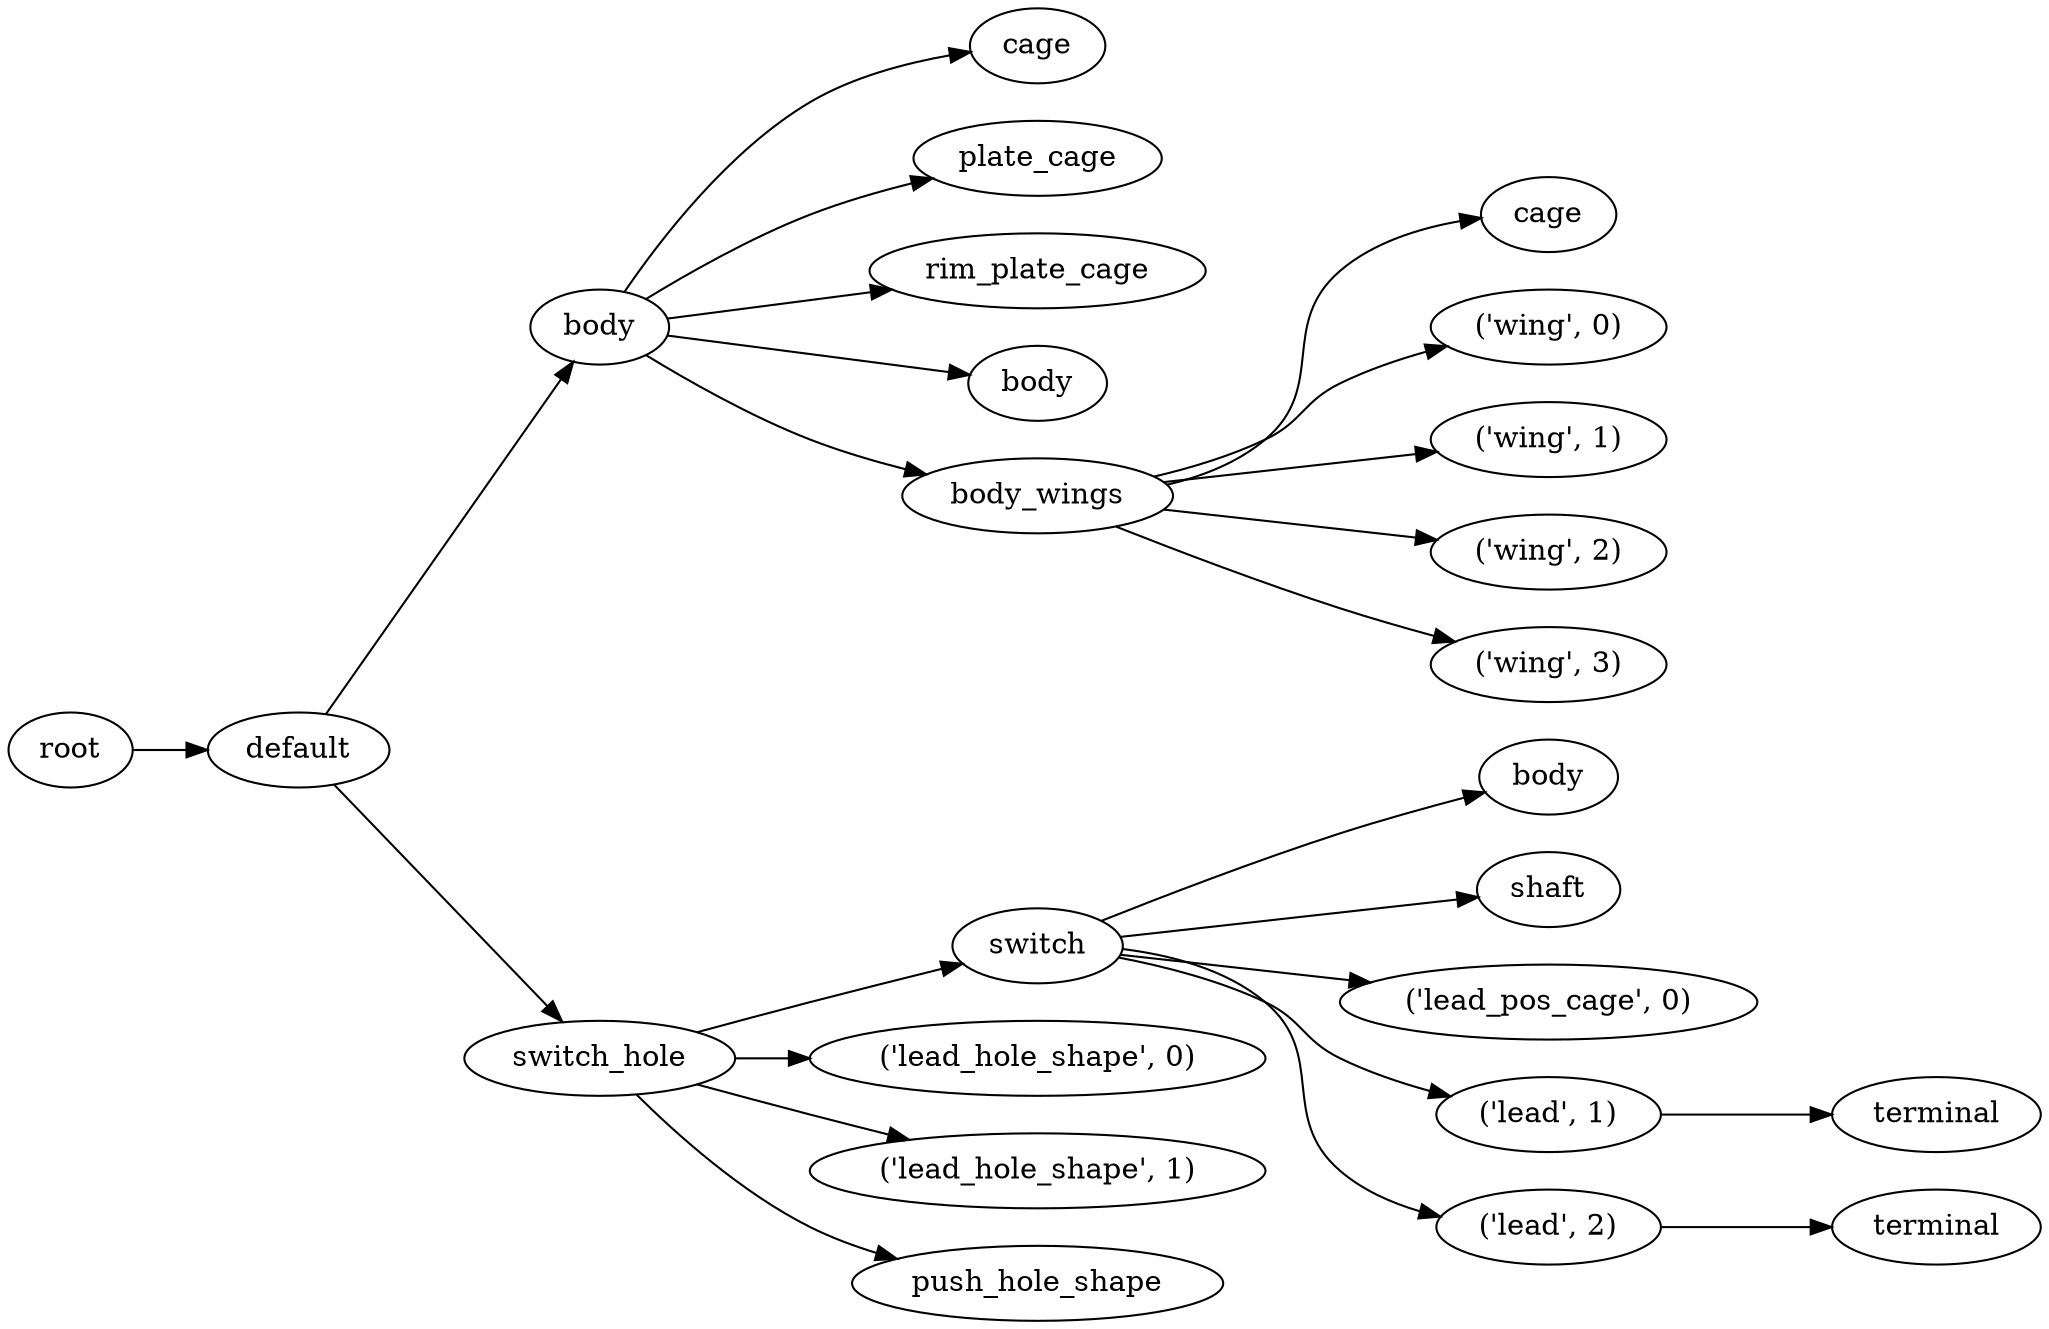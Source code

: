 digraph default {
	graph [rankdir=LR]
	root_109 [label=root href="javascript:s=&quot;\(\)\nNone&quot;; console.log(s); alert(s);"]
	default_110 [label=default href="javascript:s=&quot;\(&#x27;default&#x27;,\)\nButtonForTactileSwitch&quot;; console.log(s); alert(s);" tooltip=ButtonForTactileSwitch]
	body_111 [label=body href="javascript:s=&quot;\(&#x27;default&#x27;,\ &#x27;body&#x27;\)\nButtonBody&quot;; console.log(s); alert(s);" tooltip=ButtonBody]
	cage_112 [label=cage href="javascript:s=&quot;\(&#x27;default&#x27;,\ &#x27;body&#x27;,\ &#x27;cage&#x27;\)\nCylinder&quot;; console.log(s); alert(s);" tooltip=Cylinder]
	plate_cage_113 [label=plate_cage href="javascript:s=&quot;\(&#x27;default&#x27;,\ &#x27;body&#x27;,\ &#x27;plate_cage&#x27;\)\nCylinder&quot;; console.log(s); alert(s);" tooltip=Cylinder]
	rim_plate_cage_114 [label=rim_plate_cage href="javascript:s=&quot;\(&#x27;default&#x27;,\ &#x27;body&#x27;,\ &#x27;rim_plate_cage&#x27;\)\nCylinder&quot;; console.log(s); alert(s);" tooltip=Cylinder]
	body_115 [label=body href="javascript:s=&quot;\(&#x27;default&#x27;,\ &#x27;body&#x27;,\ &#x27;body&#x27;\)\nRotateExtrude&quot;; console.log(s); alert(s);" tooltip=RotateExtrude]
	body_wings_116 [label=body_wings href="javascript:s=&quot;\(&#x27;default&#x27;,\ &#x27;body&#x27;,\ &#x27;body_wings&#x27;\)\nButtonWings&quot;; console.log(s); alert(s);" tooltip=ButtonWings]
	cage_117 [label=cage href="javascript:s=&quot;\(&#x27;default&#x27;,\ &#x27;body&#x27;,\ &#x27;body_wings&#x27;,\ &#x27;cage&#x27;\)\nCylinder&quot;; console.log(s); alert(s);" tooltip=Cylinder]
	wing_118 [label="\('wing',\ 0\)" href="javascript:s=&quot;\(&#x27;default&#x27;,\ &#x27;body&#x27;,\ &#x27;body_wings&#x27;,\ \(&#x27;wing&#x27;,\ 0\)\)\nRotateExtrude&quot;; console.log(s); alert(s);" tooltip=RotateExtrude]
	wing_119 [label="\('wing',\ 1\)" href="javascript:s=&quot;\(&#x27;default&#x27;,\ &#x27;body&#x27;,\ &#x27;body_wings&#x27;,\ \(&#x27;wing&#x27;,\ 1\)\)\nRotateExtrude&quot;; console.log(s); alert(s);" tooltip=RotateExtrude]
	wing_120 [label="\('wing',\ 2\)" href="javascript:s=&quot;\(&#x27;default&#x27;,\ &#x27;body&#x27;,\ &#x27;body_wings&#x27;,\ \(&#x27;wing&#x27;,\ 2\)\)\nRotateExtrude&quot;; console.log(s); alert(s);" tooltip=RotateExtrude]
	wing_121 [label="\('wing',\ 3\)" href="javascript:s=&quot;\(&#x27;default&#x27;,\ &#x27;body&#x27;,\ &#x27;body_wings&#x27;,\ \(&#x27;wing&#x27;,\ 3\)\)\nRotateExtrude&quot;; console.log(s); alert(s);" tooltip=RotateExtrude]
	switch_hole_122 [label=switch_hole href="javascript:s=&quot;\(&#x27;default&#x27;,\ &#x27;switch_hole&#x27;\)\nTactileSwitchOutline&quot;; console.log(s); alert(s);" tooltip=TactileSwitchOutline]
	switch_123 [label=switch href="javascript:s=&quot;\(&#x27;default&#x27;,\ &#x27;switch_hole&#x27;,\ &#x27;switch&#x27;\)\nTactileSwitchTL59&quot;; console.log(s); alert(s);" tooltip=TactileSwitchTL59]
	body_124 [label=body href="javascript:s=&quot;\(&#x27;default&#x27;,\ &#x27;switch_hole&#x27;,\ &#x27;switch&#x27;,\ &#x27;body&#x27;\)\nBox&quot;; console.log(s); alert(s);" tooltip=Box]
	shaft_125 [label=shaft href="javascript:s=&quot;\(&#x27;default&#x27;,\ &#x27;switch_hole&#x27;,\ &#x27;switch&#x27;,\ &#x27;shaft&#x27;\)\nCone&quot;; console.log(s); alert(s);" tooltip=Cone]
	lead_pos_cage_126 [label="\('lead_pos_cage',\ 0\)" href="javascript:s=&quot;\(&#x27;default&#x27;,\ &#x27;switch_hole&#x27;,\ &#x27;switch&#x27;,\ \(&#x27;lead_pos_cage&#x27;,\ 0\)\)\nBox&quot;; console.log(s); alert(s);" tooltip=Box]
	lead_127 [label="\('lead',\ 1\)" href="javascript:s=&quot;\(&#x27;default&#x27;,\ &#x27;switch_hole&#x27;,\ &#x27;switch&#x27;,\ \(&#x27;lead&#x27;,\ 1\)\)\nTactileSwitchTL59Lead&quot;; console.log(s); alert(s);" tooltip=TactileSwitchTL59Lead]
	terminal_128 [label=terminal href="javascript:s=&quot;\(&#x27;default&#x27;,\ &#x27;switch_hole&#x27;,\ &#x27;switch&#x27;,\ \(&#x27;lead&#x27;,\ 1\),\ &#x27;terminal&#x27;\)\nBox&quot;; console.log(s); alert(s);" tooltip=Box]
	lead_129 [label="\('lead',\ 2\)" href="javascript:s=&quot;\(&#x27;default&#x27;,\ &#x27;switch_hole&#x27;,\ &#x27;switch&#x27;,\ \(&#x27;lead&#x27;,\ 2\)\)\nTactileSwitchTL59Lead&quot;; console.log(s); alert(s);" tooltip=TactileSwitchTL59Lead]
	terminal_130 [label=terminal href="javascript:s=&quot;\(&#x27;default&#x27;,\ &#x27;switch_hole&#x27;,\ &#x27;switch&#x27;,\ \(&#x27;lead&#x27;,\ 2\),\ &#x27;terminal&#x27;\)\nBox&quot;; console.log(s); alert(s);" tooltip=Box]
	lead_hole_shape_131 [label="\('lead_hole_shape',\ 0\)" href="javascript:s=&quot;\(&#x27;default&#x27;,\ &#x27;switch_hole&#x27;,\ \(&#x27;lead_hole_shape&#x27;,\ 0\)\)\nCylinder&quot;; console.log(s); alert(s);" tooltip=Cylinder]
	lead_hole_shape_132 [label="\('lead_hole_shape',\ 1\)" href="javascript:s=&quot;\(&#x27;default&#x27;,\ &#x27;switch_hole&#x27;,\ \(&#x27;lead_hole_shape&#x27;,\ 1\)\)\nCylinder&quot;; console.log(s); alert(s);" tooltip=Cylinder]
	push_hole_shape_133 [label=push_hole_shape href="javascript:s=&quot;\(&#x27;default&#x27;,\ &#x27;switch_hole&#x27;,\ &#x27;push_hole_shape&#x27;\)\nCylinder&quot;; console.log(s); alert(s);" tooltip=Cylinder]
	root_109 -> default_110
	default_110 -> body_111
	body_111 -> cage_112
	body_111 -> plate_cage_113
	body_111 -> rim_plate_cage_114
	body_111 -> body_115
	body_111 -> body_wings_116
	body_wings_116 -> cage_117
	body_wings_116 -> wing_118
	body_wings_116 -> wing_119
	body_wings_116 -> wing_120
	body_wings_116 -> wing_121
	default_110 -> switch_hole_122
	switch_hole_122 -> switch_123
	switch_123 -> body_124
	switch_123 -> shaft_125
	switch_123 -> lead_pos_cage_126
	switch_123 -> lead_127
	lead_127 -> terminal_128
	switch_123 -> lead_129
	lead_129 -> terminal_130
	switch_hole_122 -> lead_hole_shape_131
	switch_hole_122 -> lead_hole_shape_132
	switch_hole_122 -> push_hole_shape_133
}
